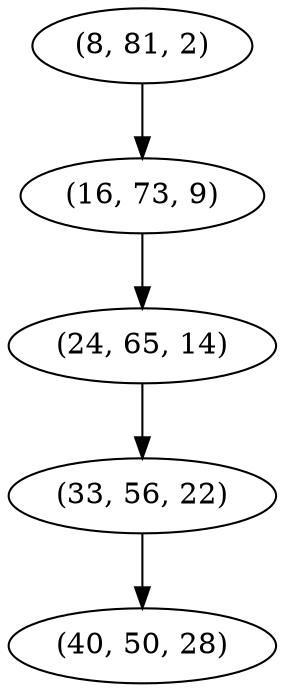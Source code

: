 digraph tree {
    "(8, 81, 2)";
    "(16, 73, 9)";
    "(24, 65, 14)";
    "(33, 56, 22)";
    "(40, 50, 28)";
    "(8, 81, 2)" -> "(16, 73, 9)";
    "(16, 73, 9)" -> "(24, 65, 14)";
    "(24, 65, 14)" -> "(33, 56, 22)";
    "(33, 56, 22)" -> "(40, 50, 28)";
}
